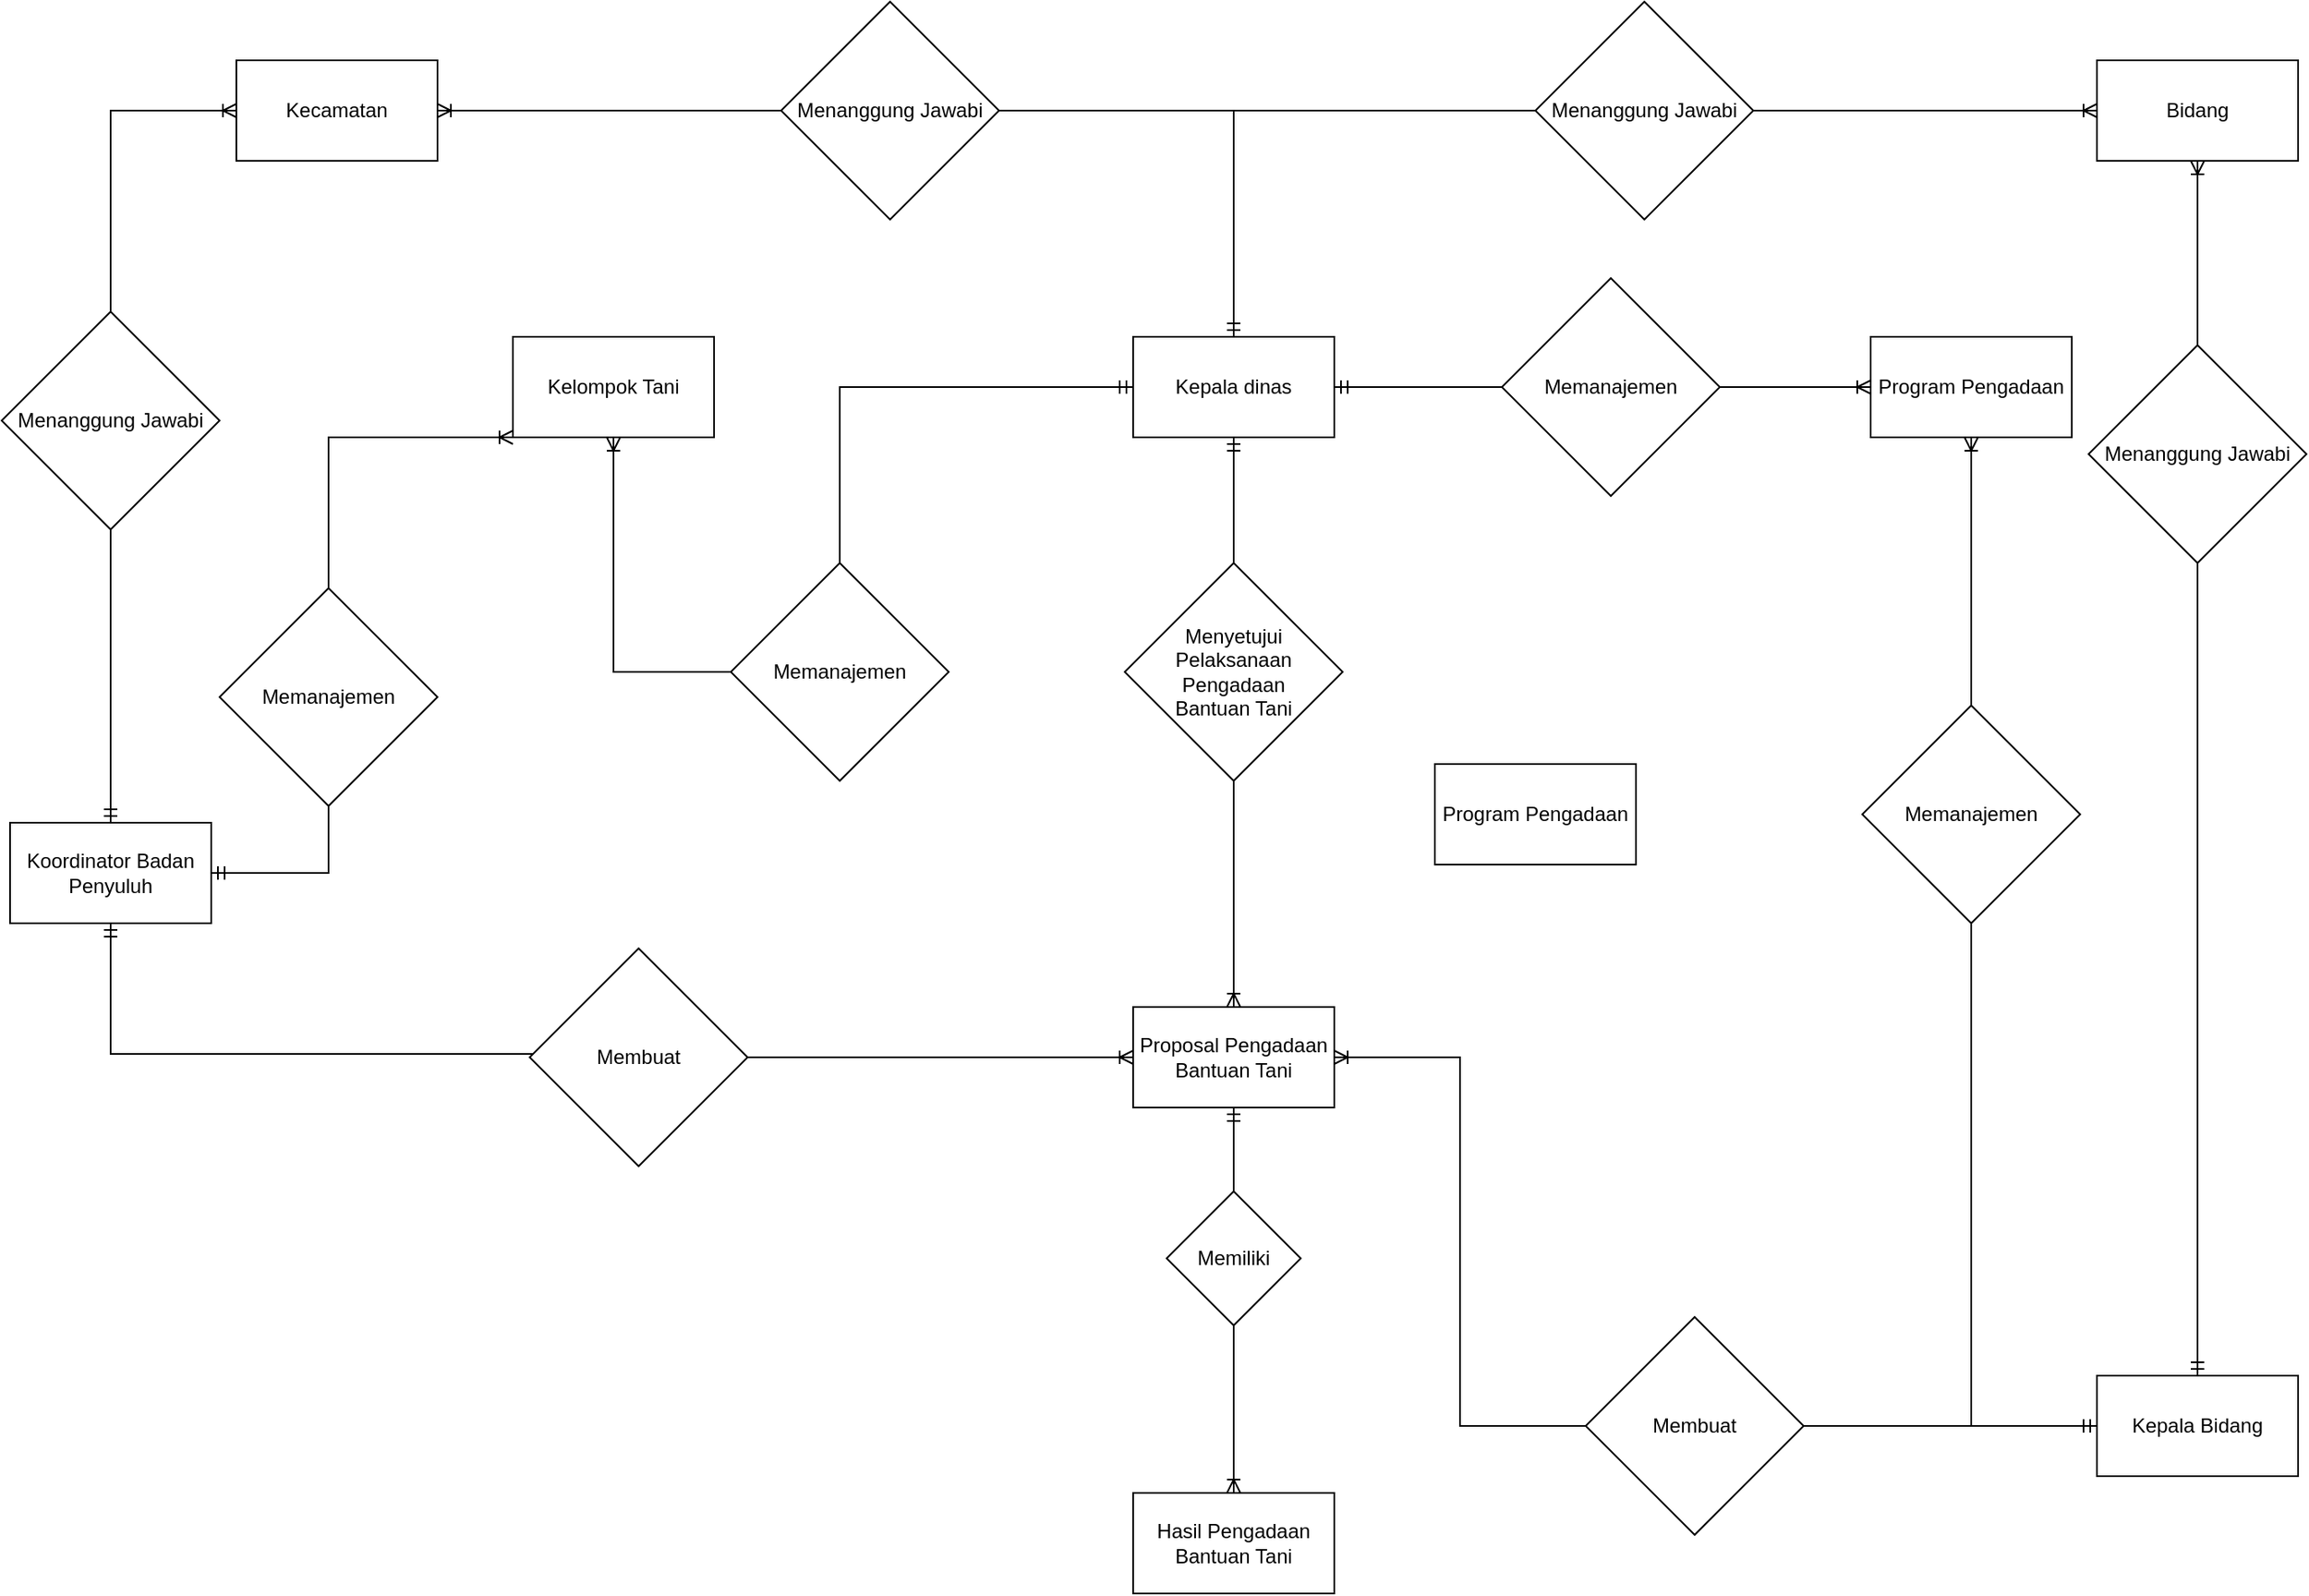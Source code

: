 <mxfile version="22.1.2" type="device">
  <diagram name="Page-1" id="5UiYwpYJZTsSI2AqwJZY">
    <mxGraphModel dx="2899" dy="1194" grid="1" gridSize="10" guides="1" tooltips="1" connect="1" arrows="1" fold="1" page="1" pageScale="1" pageWidth="850" pageHeight="1100" math="0" shadow="0">
      <root>
        <mxCell id="0" />
        <mxCell id="1" parent="0" />
        <mxCell id="9k3ozad7-vAkzGbdjPDx-14" style="edgeStyle=orthogonalEdgeStyle;rounded=0;orthogonalLoop=1;jettySize=auto;html=1;endArrow=ERoneToMany;endFill=0;" edge="1" parent="1" source="9k3ozad7-vAkzGbdjPDx-15" target="9k3ozad7-vAkzGbdjPDx-4">
          <mxGeometry relative="1" as="geometry">
            <Array as="points">
              <mxPoint x="120" y="450" />
            </Array>
          </mxGeometry>
        </mxCell>
        <mxCell id="9k3ozad7-vAkzGbdjPDx-58" style="edgeStyle=orthogonalEdgeStyle;rounded=0;orthogonalLoop=1;jettySize=auto;html=1;entryX=0.5;entryY=0;entryDx=0;entryDy=0;endArrow=none;endFill=0;startArrow=ERmandOne;startFill=0;" edge="1" parent="1" source="9k3ozad7-vAkzGbdjPDx-1" target="9k3ozad7-vAkzGbdjPDx-54">
          <mxGeometry relative="1" as="geometry" />
        </mxCell>
        <mxCell id="9k3ozad7-vAkzGbdjPDx-1" value="Kepala dinas" style="rounded=0;whiteSpace=wrap;html=1;" vertex="1" parent="1">
          <mxGeometry x="50" y="250" width="120" height="60" as="geometry" />
        </mxCell>
        <mxCell id="9k3ozad7-vAkzGbdjPDx-21" style="edgeStyle=orthogonalEdgeStyle;rounded=0;orthogonalLoop=1;jettySize=auto;html=1;startArrow=ERmandOne;startFill=0;endArrow=none;endFill=0;" edge="1" parent="1" source="9k3ozad7-vAkzGbdjPDx-2" target="9k3ozad7-vAkzGbdjPDx-20">
          <mxGeometry relative="1" as="geometry" />
        </mxCell>
        <mxCell id="9k3ozad7-vAkzGbdjPDx-2" value="Kepala Bidang" style="rounded=0;whiteSpace=wrap;html=1;" vertex="1" parent="1">
          <mxGeometry x="625" y="870" width="120" height="60" as="geometry" />
        </mxCell>
        <mxCell id="9k3ozad7-vAkzGbdjPDx-52" style="edgeStyle=orthogonalEdgeStyle;rounded=0;orthogonalLoop=1;jettySize=auto;html=1;startArrow=ERmandOne;startFill=0;endArrow=none;endFill=0;" edge="1" parent="1" source="9k3ozad7-vAkzGbdjPDx-3" target="9k3ozad7-vAkzGbdjPDx-51">
          <mxGeometry relative="1" as="geometry" />
        </mxCell>
        <mxCell id="9k3ozad7-vAkzGbdjPDx-3" value="Koordinator Badan Penyuluh" style="rounded=0;whiteSpace=wrap;html=1;" vertex="1" parent="1">
          <mxGeometry x="-620" y="540" width="120" height="60" as="geometry" />
        </mxCell>
        <mxCell id="9k3ozad7-vAkzGbdjPDx-9" value="" style="edgeStyle=orthogonalEdgeStyle;rounded=0;orthogonalLoop=1;jettySize=auto;html=1;startArrow=none;startFill=0;endArrow=ERoneToMany;endFill=0;labelBorderColor=default;fontFamily=Times New Roman;labelBackgroundColor=default;" edge="1" parent="1" source="9k3ozad7-vAkzGbdjPDx-7" target="9k3ozad7-vAkzGbdjPDx-5">
          <mxGeometry relative="1" as="geometry" />
        </mxCell>
        <mxCell id="9k3ozad7-vAkzGbdjPDx-4" value="Proposal Pengadaan Bantuan Tani" style="rounded=0;whiteSpace=wrap;html=1;" vertex="1" parent="1">
          <mxGeometry x="50" y="650" width="120" height="60" as="geometry" />
        </mxCell>
        <mxCell id="9k3ozad7-vAkzGbdjPDx-5" value="Hasil Pengadaan Bantuan Tani" style="rounded=0;whiteSpace=wrap;html=1;" vertex="1" parent="1">
          <mxGeometry x="50" y="940" width="120" height="60" as="geometry" />
        </mxCell>
        <mxCell id="9k3ozad7-vAkzGbdjPDx-11" value="" style="edgeStyle=orthogonalEdgeStyle;rounded=0;orthogonalLoop=1;jettySize=auto;html=1;startArrow=ERmandOne;startFill=0;endArrow=none;endFill=0;labelBorderColor=default;fontFamily=Times New Roman;labelBackgroundColor=default;" edge="1" parent="1" source="9k3ozad7-vAkzGbdjPDx-4" target="9k3ozad7-vAkzGbdjPDx-7">
          <mxGeometry relative="1" as="geometry">
            <mxPoint x="380" y="480" as="sourcePoint" />
            <mxPoint x="380" y="660" as="targetPoint" />
          </mxGeometry>
        </mxCell>
        <mxCell id="9k3ozad7-vAkzGbdjPDx-7" value="Memiliki" style="rhombus;whiteSpace=wrap;html=1;verticalAlign=middle;" vertex="1" parent="1">
          <mxGeometry x="70" y="760" width="80" height="80" as="geometry" />
        </mxCell>
        <mxCell id="9k3ozad7-vAkzGbdjPDx-16" value="" style="edgeStyle=orthogonalEdgeStyle;rounded=0;orthogonalLoop=1;jettySize=auto;html=1;startArrow=ERmandOne;startFill=0;endArrow=none;endFill=0;" edge="1" parent="1" source="9k3ozad7-vAkzGbdjPDx-1" target="9k3ozad7-vAkzGbdjPDx-15">
          <mxGeometry relative="1" as="geometry">
            <mxPoint x="120" y="330" as="sourcePoint" />
            <mxPoint x="320" y="450" as="targetPoint" />
            <Array as="points" />
          </mxGeometry>
        </mxCell>
        <mxCell id="9k3ozad7-vAkzGbdjPDx-15" value="Menyetujui Pelaksanaan Pengadaan &lt;br&gt;Bantuan Tani" style="rhombus;whiteSpace=wrap;html=1;verticalAlign=middle;" vertex="1" parent="1">
          <mxGeometry x="45" y="385" width="130" height="130" as="geometry" />
        </mxCell>
        <mxCell id="9k3ozad7-vAkzGbdjPDx-17" value="Bidang" style="rounded=0;whiteSpace=wrap;html=1;" vertex="1" parent="1">
          <mxGeometry x="625" y="85" width="120" height="60" as="geometry" />
        </mxCell>
        <mxCell id="9k3ozad7-vAkzGbdjPDx-22" style="edgeStyle=orthogonalEdgeStyle;rounded=0;orthogonalLoop=1;jettySize=auto;html=1;endArrow=ERoneToMany;endFill=0;" edge="1" parent="1" source="9k3ozad7-vAkzGbdjPDx-20" target="9k3ozad7-vAkzGbdjPDx-17">
          <mxGeometry relative="1" as="geometry" />
        </mxCell>
        <mxCell id="9k3ozad7-vAkzGbdjPDx-20" value="Menanggung Jawabi" style="rhombus;whiteSpace=wrap;html=1;verticalAlign=middle;" vertex="1" parent="1">
          <mxGeometry x="620" y="255" width="130" height="130" as="geometry" />
        </mxCell>
        <mxCell id="9k3ozad7-vAkzGbdjPDx-23" style="edgeStyle=orthogonalEdgeStyle;rounded=0;orthogonalLoop=1;jettySize=auto;html=1;startArrow=ERmandOne;startFill=0;endArrow=none;endFill=0;" edge="1" parent="1" target="9k3ozad7-vAkzGbdjPDx-26" source="9k3ozad7-vAkzGbdjPDx-3">
          <mxGeometry relative="1" as="geometry">
            <mxPoint x="-445" y="220" as="sourcePoint" />
            <Array as="points">
              <mxPoint x="-560" y="425" />
            </Array>
          </mxGeometry>
        </mxCell>
        <mxCell id="9k3ozad7-vAkzGbdjPDx-24" value="Kecamatan" style="rounded=0;whiteSpace=wrap;html=1;" vertex="1" parent="1">
          <mxGeometry x="-485" y="85" width="120" height="60" as="geometry" />
        </mxCell>
        <mxCell id="9k3ozad7-vAkzGbdjPDx-25" style="edgeStyle=orthogonalEdgeStyle;rounded=0;orthogonalLoop=1;jettySize=auto;html=1;endArrow=ERoneToMany;endFill=0;" edge="1" parent="1" source="9k3ozad7-vAkzGbdjPDx-26" target="9k3ozad7-vAkzGbdjPDx-24">
          <mxGeometry relative="1" as="geometry">
            <Array as="points">
              <mxPoint x="-560" y="115" />
            </Array>
          </mxGeometry>
        </mxCell>
        <mxCell id="9k3ozad7-vAkzGbdjPDx-26" value="Menanggung Jawabi" style="rhombus;whiteSpace=wrap;html=1;verticalAlign=middle;" vertex="1" parent="1">
          <mxGeometry x="-625" y="235" width="130" height="130" as="geometry" />
        </mxCell>
        <mxCell id="9k3ozad7-vAkzGbdjPDx-30" style="edgeStyle=orthogonalEdgeStyle;rounded=0;orthogonalLoop=1;jettySize=auto;html=1;startArrow=ERmandOne;startFill=0;endArrow=none;endFill=0;" edge="1" parent="1" target="9k3ozad7-vAkzGbdjPDx-32" source="9k3ozad7-vAkzGbdjPDx-1">
          <mxGeometry relative="1" as="geometry">
            <mxPoint x="290" y="360" as="sourcePoint" />
            <mxPoint x="230" y="210" as="targetPoint" />
            <Array as="points">
              <mxPoint x="110" y="115" />
            </Array>
          </mxGeometry>
        </mxCell>
        <mxCell id="9k3ozad7-vAkzGbdjPDx-31" style="edgeStyle=orthogonalEdgeStyle;rounded=0;orthogonalLoop=1;jettySize=auto;html=1;endArrow=ERoneToMany;endFill=0;" edge="1" parent="1" source="9k3ozad7-vAkzGbdjPDx-32" target="9k3ozad7-vAkzGbdjPDx-17">
          <mxGeometry relative="1" as="geometry">
            <mxPoint x="505" y="570" as="targetPoint" />
          </mxGeometry>
        </mxCell>
        <mxCell id="9k3ozad7-vAkzGbdjPDx-32" value="Menanggung Jawabi" style="rhombus;whiteSpace=wrap;html=1;verticalAlign=middle;" vertex="1" parent="1">
          <mxGeometry x="290" y="50" width="130" height="130" as="geometry" />
        </mxCell>
        <mxCell id="9k3ozad7-vAkzGbdjPDx-33" style="edgeStyle=orthogonalEdgeStyle;rounded=0;orthogonalLoop=1;jettySize=auto;html=1;startArrow=ERmandOne;startFill=0;endArrow=none;endFill=0;" edge="1" parent="1" target="9k3ozad7-vAkzGbdjPDx-35" source="9k3ozad7-vAkzGbdjPDx-1">
          <mxGeometry relative="1" as="geometry">
            <mxPoint x="-267.5" y="50" as="sourcePoint" />
            <Array as="points">
              <mxPoint x="110" y="115" />
            </Array>
          </mxGeometry>
        </mxCell>
        <mxCell id="9k3ozad7-vAkzGbdjPDx-34" style="edgeStyle=orthogonalEdgeStyle;rounded=0;orthogonalLoop=1;jettySize=auto;html=1;endArrow=ERoneToMany;endFill=0;" edge="1" parent="1" source="9k3ozad7-vAkzGbdjPDx-35" target="9k3ozad7-vAkzGbdjPDx-24">
          <mxGeometry relative="1" as="geometry">
            <mxPoint x="-52.5" y="260" as="targetPoint" />
          </mxGeometry>
        </mxCell>
        <mxCell id="9k3ozad7-vAkzGbdjPDx-35" value="Menanggung Jawabi" style="rhombus;whiteSpace=wrap;html=1;verticalAlign=middle;" vertex="1" parent="1">
          <mxGeometry x="-160" y="50" width="130" height="130" as="geometry" />
        </mxCell>
        <mxCell id="9k3ozad7-vAkzGbdjPDx-36" style="edgeStyle=orthogonalEdgeStyle;rounded=0;orthogonalLoop=1;jettySize=auto;html=1;startArrow=ERmandOne;startFill=0;endArrow=none;endFill=0;" edge="1" parent="1" target="9k3ozad7-vAkzGbdjPDx-38" source="9k3ozad7-vAkzGbdjPDx-3">
          <mxGeometry relative="1" as="geometry">
            <mxPoint x="-470" y="887.5" as="sourcePoint" />
            <Array as="points">
              <mxPoint x="-560" y="678" />
            </Array>
          </mxGeometry>
        </mxCell>
        <mxCell id="9k3ozad7-vAkzGbdjPDx-37" style="edgeStyle=orthogonalEdgeStyle;rounded=0;orthogonalLoop=1;jettySize=auto;html=1;endArrow=ERoneToMany;endFill=0;" edge="1" parent="1" source="9k3ozad7-vAkzGbdjPDx-38" target="9k3ozad7-vAkzGbdjPDx-4">
          <mxGeometry relative="1" as="geometry">
            <mxPoint x="-130" y="772.5" as="targetPoint" />
          </mxGeometry>
        </mxCell>
        <mxCell id="9k3ozad7-vAkzGbdjPDx-38" value="Membuat" style="rhombus;whiteSpace=wrap;html=1;verticalAlign=middle;" vertex="1" parent="1">
          <mxGeometry x="-310" y="615" width="130" height="130" as="geometry" />
        </mxCell>
        <mxCell id="9k3ozad7-vAkzGbdjPDx-40" value="Kelompok Tani" style="rounded=0;whiteSpace=wrap;html=1;" vertex="1" parent="1">
          <mxGeometry x="-320" y="250" width="120" height="60" as="geometry" />
        </mxCell>
        <mxCell id="9k3ozad7-vAkzGbdjPDx-53" style="edgeStyle=orthogonalEdgeStyle;rounded=0;orthogonalLoop=1;jettySize=auto;html=1;endArrow=ERoneToMany;endFill=0;" edge="1" parent="1" source="9k3ozad7-vAkzGbdjPDx-51" target="9k3ozad7-vAkzGbdjPDx-40">
          <mxGeometry relative="1" as="geometry">
            <Array as="points">
              <mxPoint x="-430" y="310" />
            </Array>
          </mxGeometry>
        </mxCell>
        <mxCell id="9k3ozad7-vAkzGbdjPDx-51" value="Memanajemen" style="rhombus;whiteSpace=wrap;html=1;verticalAlign=middle;" vertex="1" parent="1">
          <mxGeometry x="-495" y="400" width="130" height="130" as="geometry" />
        </mxCell>
        <mxCell id="9k3ozad7-vAkzGbdjPDx-56" style="edgeStyle=orthogonalEdgeStyle;rounded=0;orthogonalLoop=1;jettySize=auto;html=1;endArrow=ERoneToMany;endFill=0;" edge="1" parent="1" source="9k3ozad7-vAkzGbdjPDx-54" target="9k3ozad7-vAkzGbdjPDx-40">
          <mxGeometry relative="1" as="geometry" />
        </mxCell>
        <mxCell id="9k3ozad7-vAkzGbdjPDx-54" value="Memanajemen" style="rhombus;whiteSpace=wrap;html=1;verticalAlign=middle;" vertex="1" parent="1">
          <mxGeometry x="-190" y="385" width="130" height="130" as="geometry" />
        </mxCell>
        <mxCell id="9k3ozad7-vAkzGbdjPDx-61" value="" style="edgeStyle=orthogonalEdgeStyle;rounded=0;orthogonalLoop=1;jettySize=auto;html=1;endArrow=none;endFill=0;startArrow=ERmandOne;startFill=0;" edge="1" parent="1" source="9k3ozad7-vAkzGbdjPDx-2" target="9k3ozad7-vAkzGbdjPDx-60">
          <mxGeometry relative="1" as="geometry">
            <mxPoint x="625" y="680" as="sourcePoint" />
            <mxPoint x="170" y="680" as="targetPoint" />
            <Array as="points" />
          </mxGeometry>
        </mxCell>
        <mxCell id="9k3ozad7-vAkzGbdjPDx-71" style="edgeStyle=orthogonalEdgeStyle;rounded=0;orthogonalLoop=1;jettySize=auto;html=1;entryX=1;entryY=0.5;entryDx=0;entryDy=0;endArrow=ERoneToMany;endFill=0;" edge="1" parent="1" source="9k3ozad7-vAkzGbdjPDx-60" target="9k3ozad7-vAkzGbdjPDx-4">
          <mxGeometry relative="1" as="geometry" />
        </mxCell>
        <mxCell id="9k3ozad7-vAkzGbdjPDx-60" value="Membuat" style="rhombus;whiteSpace=wrap;html=1;verticalAlign=middle;" vertex="1" parent="1">
          <mxGeometry x="320" y="835" width="130" height="130" as="geometry" />
        </mxCell>
        <mxCell id="9k3ozad7-vAkzGbdjPDx-62" style="edgeStyle=orthogonalEdgeStyle;rounded=0;orthogonalLoop=1;jettySize=auto;html=1;endArrow=none;endFill=0;startArrow=ERmandOne;startFill=0;" edge="1" parent="1" target="9k3ozad7-vAkzGbdjPDx-68" source="9k3ozad7-vAkzGbdjPDx-2">
          <mxGeometry relative="1" as="geometry">
            <mxPoint x="720" y="319.79" as="sourcePoint" />
          </mxGeometry>
        </mxCell>
        <mxCell id="9k3ozad7-vAkzGbdjPDx-63" style="edgeStyle=orthogonalEdgeStyle;rounded=0;orthogonalLoop=1;jettySize=auto;html=1;startArrow=ERmandOne;startFill=0;endArrow=none;endFill=0;" edge="1" parent="1" target="9k3ozad7-vAkzGbdjPDx-66" source="9k3ozad7-vAkzGbdjPDx-1">
          <mxGeometry relative="1" as="geometry">
            <mxPoint x="170" y="609.79" as="sourcePoint" />
            <mxPoint x="390" y="370" as="targetPoint" />
            <Array as="points">
              <mxPoint x="240" y="280" />
            </Array>
          </mxGeometry>
        </mxCell>
        <mxCell id="9k3ozad7-vAkzGbdjPDx-64" value="Program Pengadaan" style="rounded=0;whiteSpace=wrap;html=1;" vertex="1" parent="1">
          <mxGeometry x="490" y="250" width="120" height="60" as="geometry" />
        </mxCell>
        <mxCell id="9k3ozad7-vAkzGbdjPDx-66" value="Memanajemen" style="rhombus;whiteSpace=wrap;html=1;verticalAlign=middle;" vertex="1" parent="1">
          <mxGeometry x="270" y="215.0" width="130" height="130" as="geometry" />
        </mxCell>
        <mxCell id="9k3ozad7-vAkzGbdjPDx-67" style="edgeStyle=orthogonalEdgeStyle;rounded=0;orthogonalLoop=1;jettySize=auto;html=1;endArrow=ERoneToMany;endFill=0;" edge="1" parent="1" source="9k3ozad7-vAkzGbdjPDx-68" target="9k3ozad7-vAkzGbdjPDx-64">
          <mxGeometry relative="1" as="geometry" />
        </mxCell>
        <mxCell id="9k3ozad7-vAkzGbdjPDx-68" value="Memanajemen" style="rhombus;whiteSpace=wrap;html=1;verticalAlign=middle;" vertex="1" parent="1">
          <mxGeometry x="485" y="470" width="130" height="130" as="geometry" />
        </mxCell>
        <mxCell id="9k3ozad7-vAkzGbdjPDx-69" style="edgeStyle=orthogonalEdgeStyle;rounded=0;orthogonalLoop=1;jettySize=auto;html=1;endArrow=ERoneToMany;endFill=0;" edge="1" parent="1" source="9k3ozad7-vAkzGbdjPDx-66" target="9k3ozad7-vAkzGbdjPDx-64">
          <mxGeometry relative="1" as="geometry">
            <mxPoint x="695" y="265" as="sourcePoint" />
            <mxPoint x="550" y="270" as="targetPoint" />
          </mxGeometry>
        </mxCell>
        <mxCell id="9k3ozad7-vAkzGbdjPDx-70" value="Program Pengadaan" style="rounded=0;whiteSpace=wrap;html=1;" vertex="1" parent="1">
          <mxGeometry x="230" y="505" width="120" height="60" as="geometry" />
        </mxCell>
      </root>
    </mxGraphModel>
  </diagram>
</mxfile>
